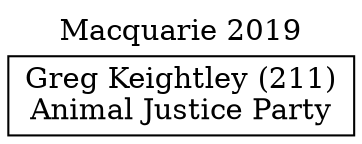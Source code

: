 // House preference flow
digraph "Greg Keightley (211)_Macquarie_2019" {
	graph [label="Macquarie 2019" labelloc=t mclimit=10]
	node [shape=box]
	"Greg Keightley (211)" [label="Greg Keightley (211)
Animal Justice Party"]
}
